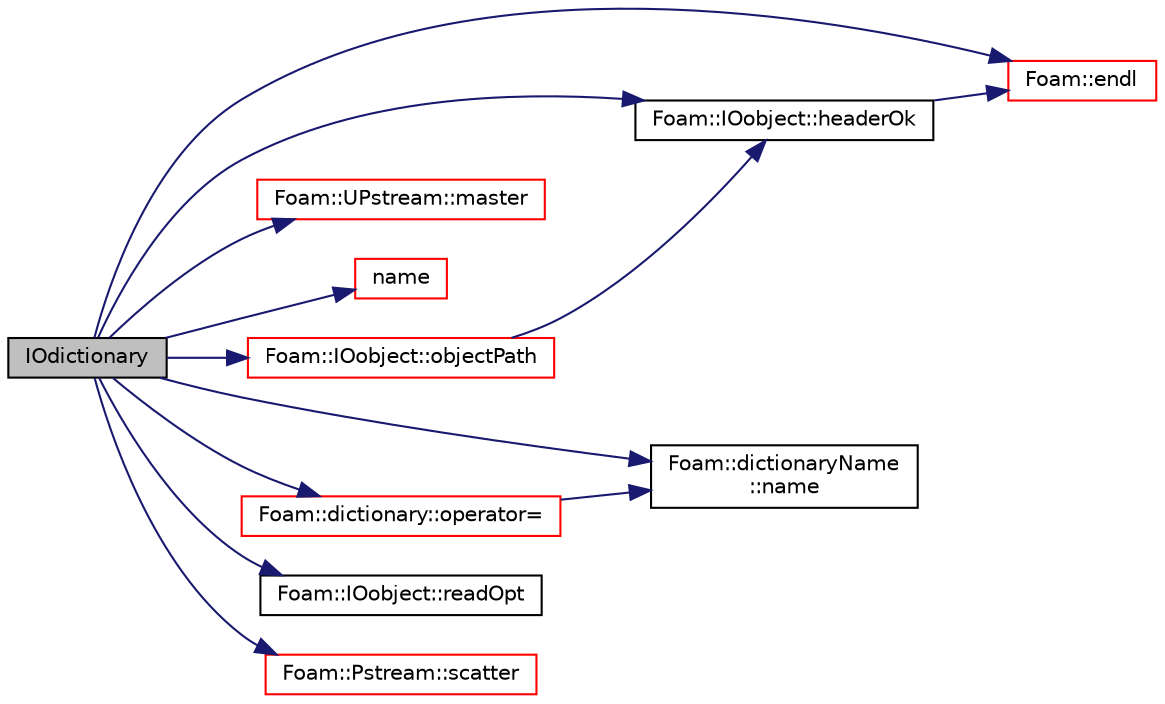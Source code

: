digraph "IOdictionary"
{
  bgcolor="transparent";
  edge [fontname="Helvetica",fontsize="10",labelfontname="Helvetica",labelfontsize="10"];
  node [fontname="Helvetica",fontsize="10",shape=record];
  rankdir="LR";
  Node313 [label="IOdictionary",height=0.2,width=0.4,color="black", fillcolor="grey75", style="filled", fontcolor="black"];
  Node313 -> Node314 [color="midnightblue",fontsize="10",style="solid",fontname="Helvetica"];
  Node314 [label="Foam::endl",height=0.2,width=0.4,color="red",URL="$a21851.html#a2db8fe02a0d3909e9351bb4275b23ce4",tooltip="Add newline and flush stream. "];
  Node313 -> Node316 [color="midnightblue",fontsize="10",style="solid",fontname="Helvetica"];
  Node316 [label="Foam::IOobject::headerOk",height=0.2,width=0.4,color="black",URL="$a27249.html#a9d4879c850ce41d945ff77e788de3a23",tooltip="Read and check header info. "];
  Node316 -> Node314 [color="midnightblue",fontsize="10",style="solid",fontname="Helvetica"];
  Node313 -> Node317 [color="midnightblue",fontsize="10",style="solid",fontname="Helvetica"];
  Node317 [label="Foam::UPstream::master",height=0.2,width=0.4,color="red",URL="$a27377.html#a36af549940a0aae3733774649594489f",tooltip="Am I the master process. "];
  Node313 -> Node319 [color="midnightblue",fontsize="10",style="solid",fontname="Helvetica"];
  Node319 [label="name",height=0.2,width=0.4,color="red",URL="$a27265.html#ade4113569ef0db70665fded275a5e38e",tooltip="Name function is needed to disambiguate those inherited. "];
  Node313 -> Node321 [color="midnightblue",fontsize="10",style="solid",fontname="Helvetica"];
  Node321 [label="Foam::dictionaryName\l::name",height=0.2,width=0.4,color="black",URL="$a27125.html#aba53f1f9c8fadfa65f4099af10df348c",tooltip="Return the dictionary name. "];
  Node313 -> Node322 [color="midnightblue",fontsize="10",style="solid",fontname="Helvetica"];
  Node322 [label="Foam::IOobject::objectPath",height=0.2,width=0.4,color="red",URL="$a27249.html#a3a7ece5c1251c6be1f7812d4dba5fb7a",tooltip="Return complete path + object name. "];
  Node322 -> Node316 [color="midnightblue",fontsize="10",style="solid",fontname="Helvetica"];
  Node313 -> Node624 [color="midnightblue",fontsize="10",style="solid",fontname="Helvetica"];
  Node624 [label="Foam::dictionary::operator=",height=0.2,width=0.4,color="red",URL="$a27129.html#adafa7d7ab8619be2da838542945c8c90"];
  Node624 -> Node321 [color="midnightblue",fontsize="10",style="solid",fontname="Helvetica"];
  Node313 -> Node630 [color="midnightblue",fontsize="10",style="solid",fontname="Helvetica"];
  Node630 [label="Foam::IOobject::readOpt",height=0.2,width=0.4,color="black",URL="$a27249.html#a81b608e0b8d8e2a8f1bc927cd6076c59"];
  Node313 -> Node533 [color="midnightblue",fontsize="10",style="solid",fontname="Helvetica"];
  Node533 [label="Foam::Pstream::scatter",height=0.2,width=0.4,color="red",URL="$a27357.html#a00bc7d5a0b660cfa53523561af48def2",tooltip="Scatter data. Distribute without modification. Reverse of gather. "];
}
